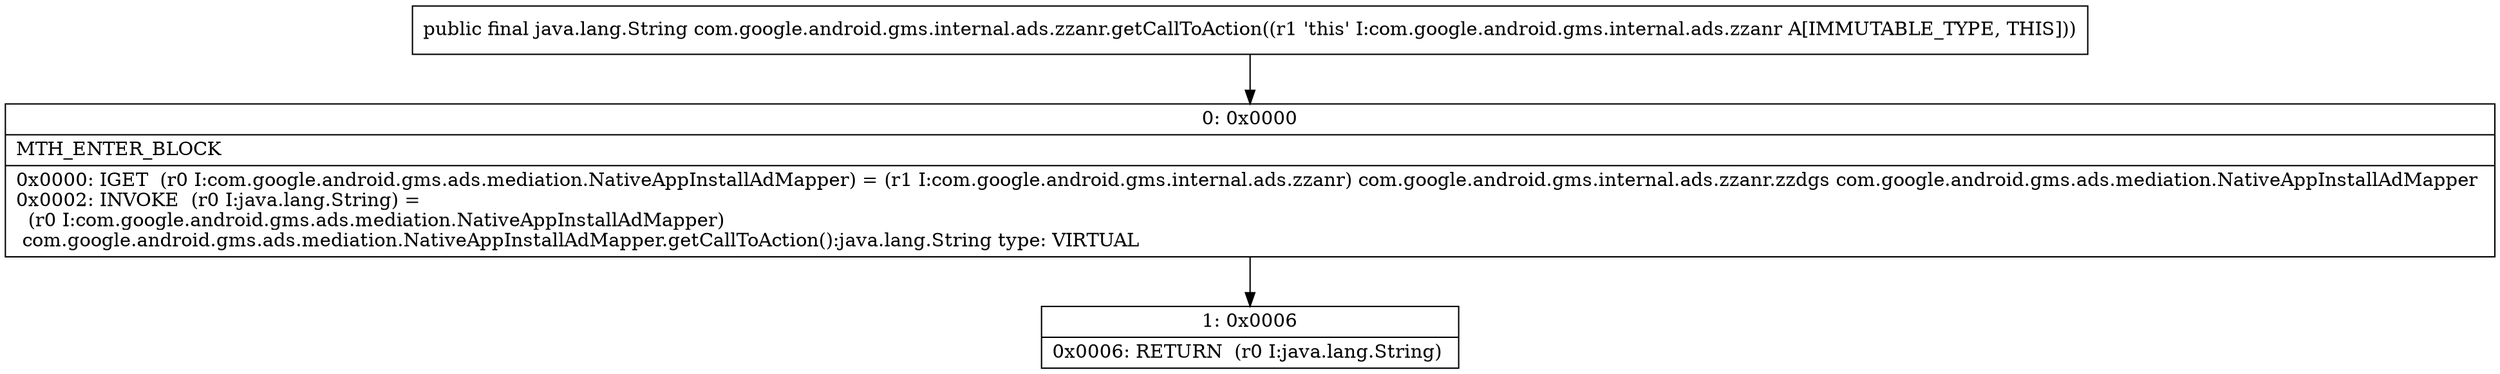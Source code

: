 digraph "CFG forcom.google.android.gms.internal.ads.zzanr.getCallToAction()Ljava\/lang\/String;" {
Node_0 [shape=record,label="{0\:\ 0x0000|MTH_ENTER_BLOCK\l|0x0000: IGET  (r0 I:com.google.android.gms.ads.mediation.NativeAppInstallAdMapper) = (r1 I:com.google.android.gms.internal.ads.zzanr) com.google.android.gms.internal.ads.zzanr.zzdgs com.google.android.gms.ads.mediation.NativeAppInstallAdMapper \l0x0002: INVOKE  (r0 I:java.lang.String) = \l  (r0 I:com.google.android.gms.ads.mediation.NativeAppInstallAdMapper)\l com.google.android.gms.ads.mediation.NativeAppInstallAdMapper.getCallToAction():java.lang.String type: VIRTUAL \l}"];
Node_1 [shape=record,label="{1\:\ 0x0006|0x0006: RETURN  (r0 I:java.lang.String) \l}"];
MethodNode[shape=record,label="{public final java.lang.String com.google.android.gms.internal.ads.zzanr.getCallToAction((r1 'this' I:com.google.android.gms.internal.ads.zzanr A[IMMUTABLE_TYPE, THIS])) }"];
MethodNode -> Node_0;
Node_0 -> Node_1;
}

